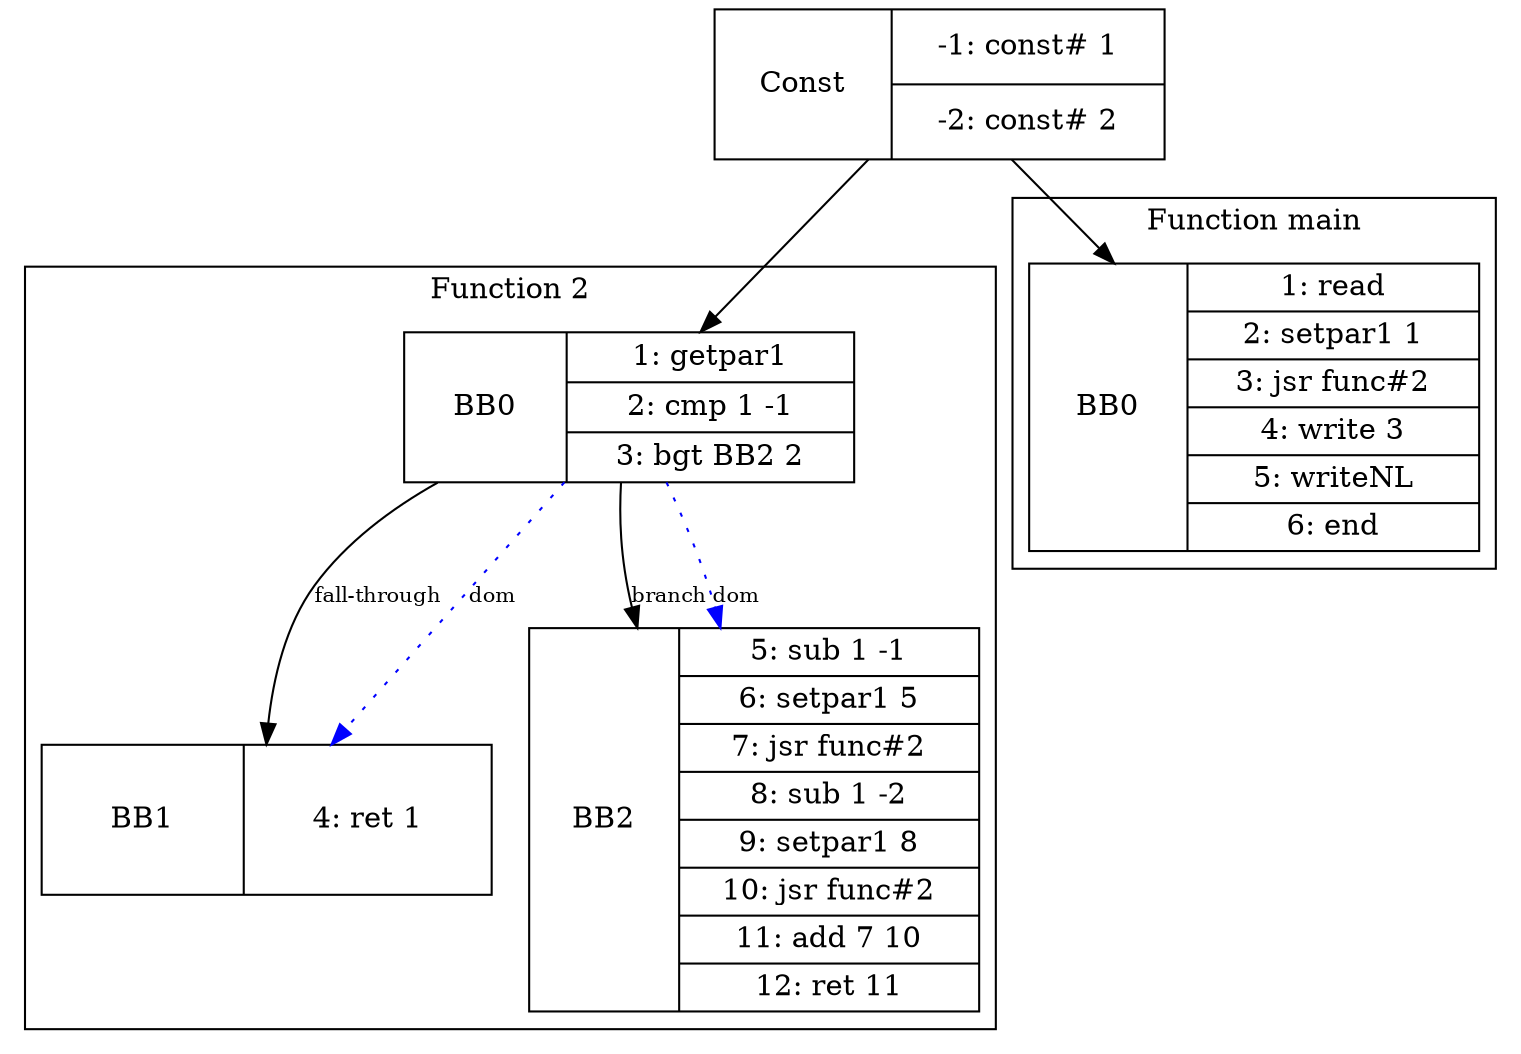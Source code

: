 digraph input {
subgraph const_block {
	const_block [shape=record, width=3.0, height=1.0, label="Const | {-1: const# 1 | -2: const# 2}"];
}
subgraph cluster_2 {
	node [shape=record];
	label="Function 2";
	rankdir=TB;
	ranksep=1.0;
	nodesep=0.5;

	BB0_2 [width=3.0, height=1.0, label="BB0 | {1: getpar1 | 2: cmp 1 -1 | 3: bgt BB2 2}"];
	BB0_2 -> BB1_2 [label="fall-through", fontsize=10];
	BB0_2 -> BB2_2 [label="branch", fontsize=10];
	BB1_2 [width=3.0, height=1.0, label="BB1 | {4: ret 1}"];
	BB0_2 -> BB1_2 [style=dotted, color=blue, fontsize=10, label="dom"];
	BB2_2 [width=3.0, height=1.0, label="BB2 | {5: sub 1 -1 | 6: setpar1 5 | 7: jsr func#2 | 8: sub 1 -2 | 9: setpar1 8 | 10: jsr func#2 | 11: add 7 10 | 12: ret 11}"];
	BB0_2 -> BB2_2 [style=dotted, color=blue, fontsize=10, label="dom"];
}
subgraph cluster_main {
	node [shape=record];
	label="Function main";
	rankdir=TB;
	ranksep=1.0;
	nodesep=0.5;

	BB0_main [width=3.0, height=1.0, label="BB0 | {1: read | 2: setpar1 1 | 3: jsr func#2 | 4: write 3 | 5: writeNL | 6: end}"];
}
const_block -> BB0_2;
const_block -> BB0_main;
}

